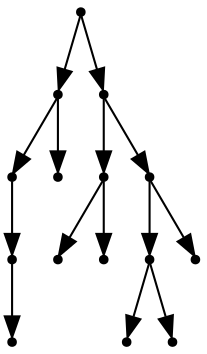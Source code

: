 digraph {
  14 [shape=point];
  4 [shape=point];
  2 [shape=point];
  1 [shape=point];
  0 [shape=point];
  3 [shape=point];
  13 [shape=point];
  7 [shape=point];
  5 [shape=point];
  6 [shape=point];
  12 [shape=point];
  10 [shape=point];
  8 [shape=point];
  9 [shape=point];
  11 [shape=point];
14 -> 4;
4 -> 2;
2 -> 1;
1 -> 0;
4 -> 3;
14 -> 13;
13 -> 7;
7 -> 5;
7 -> 6;
13 -> 12;
12 -> 10;
10 -> 8;
10 -> 9;
12 -> 11;
}
